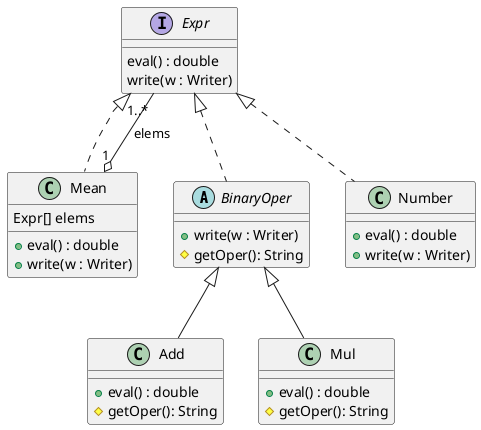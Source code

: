 @startuml
'https://plantuml.com/class-diagram


abstract BinaryOper {
     +write(w : Writer)
     #getOper(): String
}


class Mean {
    +  eval() : double
    +  write(w : Writer)
}

interface Expr {
    eval() : double
    write(w : Writer)
}

class Add {
  +  eval() : double
  #getOper(): String
}
class Mul {
  +  eval() : double
  #getOper(): String
}
class Number {
  +  eval() : double
  +  write(w : Writer)
}




Expr <|.. Mean
Expr <|.. BinaryOper
Expr <|.. Number


BinaryOper <|-- Add
BinaryOper <|-- Mul

Mean  "1" o-- "1..*" Expr : elems

class Mean {
    Expr[] elems
}
@enduml